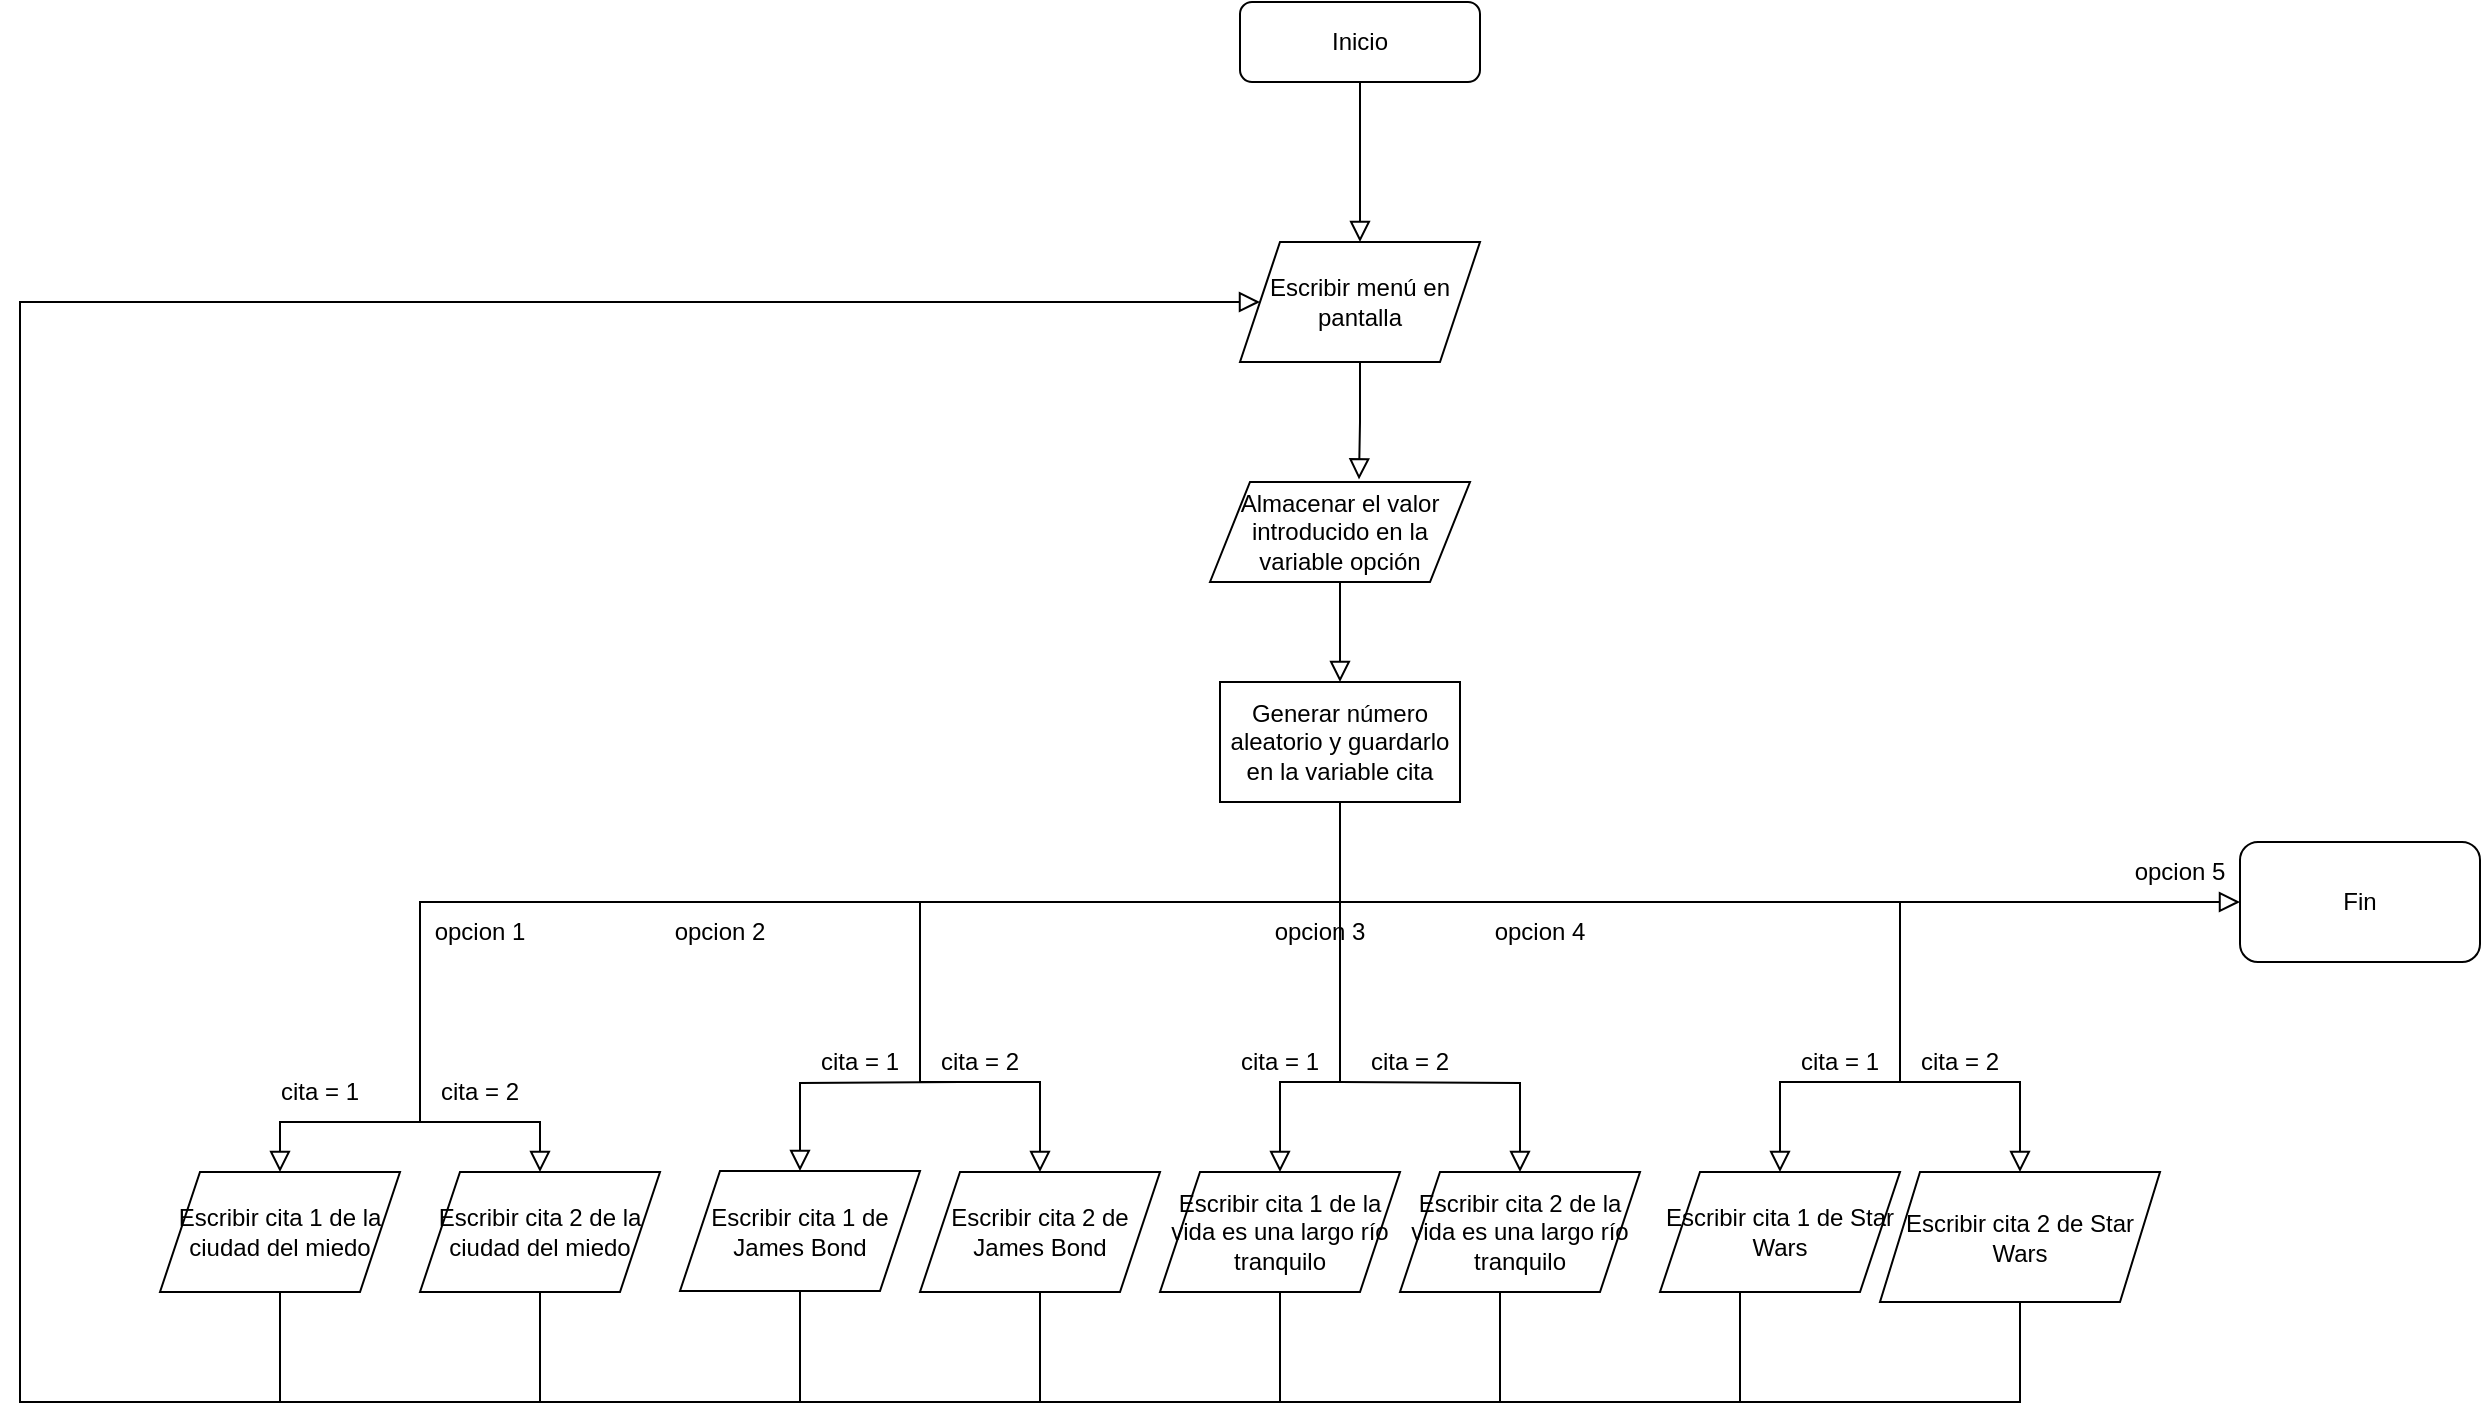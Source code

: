 <mxfile version="16.6.4" type="github">
  <diagram id="C5RBs43oDa-KdzZeNtuy" name="Page-1">
    <mxGraphModel dx="2702" dy="803" grid="1" gridSize="10" guides="1" tooltips="1" connect="1" arrows="1" fold="1" page="1" pageScale="1" pageWidth="827" pageHeight="1169" math="0" shadow="0">
      <root>
        <mxCell id="WIyWlLk6GJQsqaUBKTNV-0" />
        <mxCell id="WIyWlLk6GJQsqaUBKTNV-1" parent="WIyWlLk6GJQsqaUBKTNV-0" />
        <mxCell id="OXYkQmJ8rUCcS9eOt5Q5-0" value="" style="rounded=0;html=1;jettySize=auto;orthogonalLoop=1;fontSize=11;endArrow=block;endFill=0;endSize=8;strokeWidth=1;shadow=0;labelBackgroundColor=none;edgeStyle=orthogonalEdgeStyle;entryX=0.5;entryY=0;entryDx=0;entryDy=0;" edge="1" parent="WIyWlLk6GJQsqaUBKTNV-1" source="OXYkQmJ8rUCcS9eOt5Q5-1" target="OXYkQmJ8rUCcS9eOt5Q5-2">
          <mxGeometry relative="1" as="geometry">
            <mxPoint x="220" y="170" as="targetPoint" />
            <Array as="points" />
          </mxGeometry>
        </mxCell>
        <mxCell id="OXYkQmJ8rUCcS9eOt5Q5-1" value="Inicio" style="rounded=1;whiteSpace=wrap;html=1;fontSize=12;glass=0;strokeWidth=1;shadow=0;" vertex="1" parent="WIyWlLk6GJQsqaUBKTNV-1">
          <mxGeometry x="530" width="120" height="40" as="geometry" />
        </mxCell>
        <mxCell id="OXYkQmJ8rUCcS9eOt5Q5-2" value="Escribir menú en pantalla" style="shape=parallelogram;perimeter=parallelogramPerimeter;whiteSpace=wrap;html=1;fixedSize=1;" vertex="1" parent="WIyWlLk6GJQsqaUBKTNV-1">
          <mxGeometry x="530" y="120" width="120" height="60" as="geometry" />
        </mxCell>
        <mxCell id="OXYkQmJ8rUCcS9eOt5Q5-5" value="" style="rounded=0;html=1;jettySize=auto;orthogonalLoop=1;fontSize=11;endArrow=block;endFill=0;endSize=8;strokeWidth=1;shadow=0;labelBackgroundColor=none;edgeStyle=orthogonalEdgeStyle;" edge="1" parent="WIyWlLk6GJQsqaUBKTNV-1" target="OXYkQmJ8rUCcS9eOt5Q5-6">
          <mxGeometry relative="1" as="geometry">
            <mxPoint x="610" y="450" as="sourcePoint" />
            <mxPoint x="130" y="340" as="targetPoint" />
            <Array as="points">
              <mxPoint x="430" y="450" />
              <mxPoint x="120" y="450" />
              <mxPoint x="120" y="560" />
              <mxPoint x="60" y="560" />
            </Array>
          </mxGeometry>
        </mxCell>
        <mxCell id="OXYkQmJ8rUCcS9eOt5Q5-6" value="Escribir cita 1 de la ciudad del miedo" style="shape=parallelogram;perimeter=parallelogramPerimeter;whiteSpace=wrap;html=1;fixedSize=1;" vertex="1" parent="WIyWlLk6GJQsqaUBKTNV-1">
          <mxGeometry x="-10" y="585" width="120" height="60" as="geometry" />
        </mxCell>
        <mxCell id="OXYkQmJ8rUCcS9eOt5Q5-7" value="Escribir cita 1 de James Bond" style="shape=parallelogram;perimeter=parallelogramPerimeter;whiteSpace=wrap;html=1;fixedSize=1;" vertex="1" parent="WIyWlLk6GJQsqaUBKTNV-1">
          <mxGeometry x="250" y="584.5" width="120" height="60" as="geometry" />
        </mxCell>
        <mxCell id="OXYkQmJ8rUCcS9eOt5Q5-8" value="Escribir cita 1 de Star Wars" style="shape=parallelogram;perimeter=parallelogramPerimeter;whiteSpace=wrap;html=1;fixedSize=1;" vertex="1" parent="WIyWlLk6GJQsqaUBKTNV-1">
          <mxGeometry x="740" y="585" width="120" height="60" as="geometry" />
        </mxCell>
        <mxCell id="OXYkQmJ8rUCcS9eOt5Q5-9" value="Fin" style="rounded=1;whiteSpace=wrap;html=1;" vertex="1" parent="WIyWlLk6GJQsqaUBKTNV-1">
          <mxGeometry x="1030" y="420" width="120" height="60" as="geometry" />
        </mxCell>
        <mxCell id="OXYkQmJ8rUCcS9eOt5Q5-11" value="" style="rounded=0;html=1;jettySize=auto;orthogonalLoop=1;fontSize=11;endArrow=block;endFill=0;endSize=8;strokeWidth=1;shadow=0;labelBackgroundColor=none;edgeStyle=orthogonalEdgeStyle;entryX=0.5;entryY=0;entryDx=0;entryDy=0;exitX=0.75;exitY=0;exitDx=0;exitDy=0;" edge="1" parent="WIyWlLk6GJQsqaUBKTNV-1" source="OXYkQmJ8rUCcS9eOt5Q5-21" target="OXYkQmJ8rUCcS9eOt5Q5-8">
          <mxGeometry relative="1" as="geometry">
            <mxPoint x="380" y="410" as="sourcePoint" />
            <mxPoint x="380" y="340" as="targetPoint" />
            <Array as="points">
              <mxPoint x="860" y="450" />
              <mxPoint x="860" y="540" />
              <mxPoint x="800" y="540" />
            </Array>
          </mxGeometry>
        </mxCell>
        <mxCell id="OXYkQmJ8rUCcS9eOt5Q5-16" value="Escribir cita 1 de la vida es una largo río tranquilo" style="shape=parallelogram;perimeter=parallelogramPerimeter;whiteSpace=wrap;html=1;fixedSize=1;" vertex="1" parent="WIyWlLk6GJQsqaUBKTNV-1">
          <mxGeometry x="490" y="585" width="120" height="60" as="geometry" />
        </mxCell>
        <mxCell id="OXYkQmJ8rUCcS9eOt5Q5-19" value="opcion 1" style="text;html=1;strokeColor=none;fillColor=none;align=center;verticalAlign=middle;whiteSpace=wrap;rounded=0;" vertex="1" parent="WIyWlLk6GJQsqaUBKTNV-1">
          <mxGeometry x="120" y="450" width="60" height="30" as="geometry" />
        </mxCell>
        <mxCell id="OXYkQmJ8rUCcS9eOt5Q5-20" value="opcion 2" style="text;html=1;strokeColor=none;fillColor=none;align=center;verticalAlign=middle;whiteSpace=wrap;rounded=0;" vertex="1" parent="WIyWlLk6GJQsqaUBKTNV-1">
          <mxGeometry x="240" y="450" width="60" height="30" as="geometry" />
        </mxCell>
        <mxCell id="OXYkQmJ8rUCcS9eOt5Q5-21" value="opcion 3" style="text;html=1;strokeColor=none;fillColor=none;align=center;verticalAlign=middle;whiteSpace=wrap;rounded=0;" vertex="1" parent="WIyWlLk6GJQsqaUBKTNV-1">
          <mxGeometry x="540" y="450" width="60" height="30" as="geometry" />
        </mxCell>
        <mxCell id="OXYkQmJ8rUCcS9eOt5Q5-22" value="opcion 4" style="text;html=1;strokeColor=none;fillColor=none;align=center;verticalAlign=middle;whiteSpace=wrap;rounded=0;" vertex="1" parent="WIyWlLk6GJQsqaUBKTNV-1">
          <mxGeometry x="650" y="450" width="60" height="30" as="geometry" />
        </mxCell>
        <mxCell id="OXYkQmJ8rUCcS9eOt5Q5-23" value="opcion 5" style="text;html=1;strokeColor=none;fillColor=none;align=center;verticalAlign=middle;whiteSpace=wrap;rounded=0;" vertex="1" parent="WIyWlLk6GJQsqaUBKTNV-1">
          <mxGeometry x="970" y="420" width="60" height="30" as="geometry" />
        </mxCell>
        <mxCell id="OXYkQmJ8rUCcS9eOt5Q5-25" value="Generar número aleatorio y guardarlo en la variable cita" style="rounded=0;whiteSpace=wrap;html=1;" vertex="1" parent="WIyWlLk6GJQsqaUBKTNV-1">
          <mxGeometry x="520" y="340" width="120" height="60" as="geometry" />
        </mxCell>
        <mxCell id="OXYkQmJ8rUCcS9eOt5Q5-26" value="" style="rounded=0;html=1;jettySize=auto;orthogonalLoop=1;fontSize=11;endArrow=block;endFill=0;endSize=8;strokeWidth=1;shadow=0;labelBackgroundColor=none;edgeStyle=orthogonalEdgeStyle;entryX=0.5;entryY=0;entryDx=0;entryDy=0;" edge="1" parent="WIyWlLk6GJQsqaUBKTNV-1" target="OXYkQmJ8rUCcS9eOt5Q5-31">
          <mxGeometry relative="1" as="geometry">
            <mxPoint x="380" y="410" as="targetPoint" />
            <Array as="points">
              <mxPoint x="120" y="560" />
              <mxPoint x="180" y="560" />
            </Array>
            <mxPoint x="120" y="510" as="sourcePoint" />
          </mxGeometry>
        </mxCell>
        <mxCell id="OXYkQmJ8rUCcS9eOt5Q5-3" value="Almacenar el valor introducido en la variable opción" style="shape=parallelogram;perimeter=parallelogramPerimeter;whiteSpace=wrap;html=1;fixedSize=1;" vertex="1" parent="WIyWlLk6GJQsqaUBKTNV-1">
          <mxGeometry x="515" y="240" width="130" height="50" as="geometry" />
        </mxCell>
        <mxCell id="OXYkQmJ8rUCcS9eOt5Q5-28" value="" style="rounded=0;html=1;jettySize=auto;orthogonalLoop=1;fontSize=11;endArrow=block;endFill=0;endSize=8;strokeWidth=1;shadow=0;labelBackgroundColor=none;edgeStyle=orthogonalEdgeStyle;entryX=0.573;entryY=-0.026;entryDx=0;entryDy=0;entryPerimeter=0;exitX=0.5;exitY=1;exitDx=0;exitDy=0;" edge="1" parent="WIyWlLk6GJQsqaUBKTNV-1" source="OXYkQmJ8rUCcS9eOt5Q5-2" target="OXYkQmJ8rUCcS9eOt5Q5-3">
          <mxGeometry relative="1" as="geometry">
            <mxPoint x="400" y="190" as="targetPoint" />
            <Array as="points" />
            <mxPoint x="400" y="140" as="sourcePoint" />
          </mxGeometry>
        </mxCell>
        <mxCell id="OXYkQmJ8rUCcS9eOt5Q5-29" value="" style="rounded=0;html=1;jettySize=auto;orthogonalLoop=1;fontSize=11;endArrow=block;endFill=0;endSize=8;strokeWidth=1;shadow=0;labelBackgroundColor=none;edgeStyle=orthogonalEdgeStyle;entryX=0.5;entryY=0;entryDx=0;entryDy=0;exitX=0.5;exitY=1;exitDx=0;exitDy=0;" edge="1" parent="WIyWlLk6GJQsqaUBKTNV-1" source="OXYkQmJ8rUCcS9eOt5Q5-3" target="OXYkQmJ8rUCcS9eOt5Q5-25">
          <mxGeometry relative="1" as="geometry">
            <mxPoint x="410" y="200" as="targetPoint" />
            <Array as="points" />
            <mxPoint x="380" y="310" as="sourcePoint" />
          </mxGeometry>
        </mxCell>
        <mxCell id="OXYkQmJ8rUCcS9eOt5Q5-31" value="Escribir cita 2 de la ciudad del miedo" style="shape=parallelogram;perimeter=parallelogramPerimeter;whiteSpace=wrap;html=1;fixedSize=1;" vertex="1" parent="WIyWlLk6GJQsqaUBKTNV-1">
          <mxGeometry x="120" y="585" width="120" height="60" as="geometry" />
        </mxCell>
        <mxCell id="OXYkQmJ8rUCcS9eOt5Q5-33" value="" style="rounded=0;html=1;jettySize=auto;orthogonalLoop=1;fontSize=11;endArrow=block;endFill=0;endSize=8;strokeWidth=1;shadow=0;labelBackgroundColor=none;edgeStyle=orthogonalEdgeStyle;exitX=0.5;exitY=1;exitDx=0;exitDy=0;entryX=0.5;entryY=0;entryDx=0;entryDy=0;" edge="1" parent="WIyWlLk6GJQsqaUBKTNV-1" source="OXYkQmJ8rUCcS9eOt5Q5-25" target="OXYkQmJ8rUCcS9eOt5Q5-16">
          <mxGeometry relative="1" as="geometry">
            <mxPoint x="480" y="500" as="targetPoint" />
            <Array as="points">
              <mxPoint x="580" y="540" />
              <mxPoint x="550" y="540" />
            </Array>
            <mxPoint x="780" y="280" as="sourcePoint" />
          </mxGeometry>
        </mxCell>
        <mxCell id="OXYkQmJ8rUCcS9eOt5Q5-34" value="cita = 1" style="text;html=1;strokeColor=none;fillColor=none;align=center;verticalAlign=middle;whiteSpace=wrap;rounded=0;" vertex="1" parent="WIyWlLk6GJQsqaUBKTNV-1">
          <mxGeometry x="40" y="530" width="60" height="30" as="geometry" />
        </mxCell>
        <mxCell id="OXYkQmJ8rUCcS9eOt5Q5-35" value="cita = 2" style="text;html=1;strokeColor=none;fillColor=none;align=center;verticalAlign=middle;whiteSpace=wrap;rounded=0;" vertex="1" parent="WIyWlLk6GJQsqaUBKTNV-1">
          <mxGeometry x="120" y="530" width="60" height="30" as="geometry" />
        </mxCell>
        <mxCell id="OXYkQmJ8rUCcS9eOt5Q5-36" value="&lt;span&gt;Escribir cita 2 de la vida es una largo río tranquilo&lt;/span&gt;" style="shape=parallelogram;perimeter=parallelogramPerimeter;whiteSpace=wrap;html=1;fixedSize=1;" vertex="1" parent="WIyWlLk6GJQsqaUBKTNV-1">
          <mxGeometry x="610" y="585" width="120" height="60" as="geometry" />
        </mxCell>
        <mxCell id="OXYkQmJ8rUCcS9eOt5Q5-37" value="Escribir cita 2 de James Bond" style="shape=parallelogram;perimeter=parallelogramPerimeter;whiteSpace=wrap;html=1;fixedSize=1;" vertex="1" parent="WIyWlLk6GJQsqaUBKTNV-1">
          <mxGeometry x="370" y="585" width="120" height="60" as="geometry" />
        </mxCell>
        <mxCell id="OXYkQmJ8rUCcS9eOt5Q5-38" value="cita = 1" style="text;html=1;strokeColor=none;fillColor=none;align=center;verticalAlign=middle;whiteSpace=wrap;rounded=0;" vertex="1" parent="WIyWlLk6GJQsqaUBKTNV-1">
          <mxGeometry x="310" y="515" width="60" height="30" as="geometry" />
        </mxCell>
        <mxCell id="OXYkQmJ8rUCcS9eOt5Q5-39" value="cita = 2" style="text;html=1;strokeColor=none;fillColor=none;align=center;verticalAlign=middle;whiteSpace=wrap;rounded=0;" vertex="1" parent="WIyWlLk6GJQsqaUBKTNV-1">
          <mxGeometry x="370" y="515" width="60" height="30" as="geometry" />
        </mxCell>
        <mxCell id="OXYkQmJ8rUCcS9eOt5Q5-40" value="" style="rounded=0;html=1;jettySize=auto;orthogonalLoop=1;fontSize=11;endArrow=block;endFill=0;endSize=8;strokeWidth=1;shadow=0;labelBackgroundColor=none;edgeStyle=orthogonalEdgeStyle;entryX=0.5;entryY=0;entryDx=0;entryDy=0;" edge="1" parent="WIyWlLk6GJQsqaUBKTNV-1" target="OXYkQmJ8rUCcS9eOt5Q5-37">
          <mxGeometry relative="1" as="geometry">
            <mxPoint x="409" y="390" as="targetPoint" />
            <Array as="points">
              <mxPoint x="370" y="450" />
              <mxPoint x="370" y="540" />
              <mxPoint x="430" y="540" />
            </Array>
            <mxPoint x="390" y="450" as="sourcePoint" />
          </mxGeometry>
        </mxCell>
        <mxCell id="OXYkQmJ8rUCcS9eOt5Q5-41" value="Escribir cita 2 de Star Wars" style="shape=parallelogram;perimeter=parallelogramPerimeter;whiteSpace=wrap;html=1;fixedSize=1;" vertex="1" parent="WIyWlLk6GJQsqaUBKTNV-1">
          <mxGeometry x="850" y="585" width="140" height="65" as="geometry" />
        </mxCell>
        <mxCell id="OXYkQmJ8rUCcS9eOt5Q5-42" value="" style="rounded=0;html=1;jettySize=auto;orthogonalLoop=1;fontSize=11;endArrow=block;endFill=0;endSize=8;strokeWidth=1;shadow=0;labelBackgroundColor=none;edgeStyle=orthogonalEdgeStyle;entryX=0.5;entryY=0;entryDx=0;entryDy=0;" edge="1" parent="WIyWlLk6GJQsqaUBKTNV-1" target="OXYkQmJ8rUCcS9eOt5Q5-36">
          <mxGeometry relative="1" as="geometry">
            <mxPoint x="755" y="560" as="targetPoint" />
            <Array as="points" />
            <mxPoint x="580" y="540" as="sourcePoint" />
          </mxGeometry>
        </mxCell>
        <mxCell id="OXYkQmJ8rUCcS9eOt5Q5-43" value="" style="rounded=0;html=1;jettySize=auto;orthogonalLoop=1;fontSize=11;endArrow=block;endFill=0;endSize=8;strokeWidth=1;shadow=0;labelBackgroundColor=none;edgeStyle=orthogonalEdgeStyle;entryX=0.5;entryY=0;entryDx=0;entryDy=0;" edge="1" parent="WIyWlLk6GJQsqaUBKTNV-1" target="OXYkQmJ8rUCcS9eOt5Q5-41">
          <mxGeometry relative="1" as="geometry">
            <mxPoint x="1055" y="570" as="targetPoint" />
            <Array as="points">
              <mxPoint x="920" y="540" />
            </Array>
            <mxPoint x="830" y="540" as="sourcePoint" />
          </mxGeometry>
        </mxCell>
        <mxCell id="OXYkQmJ8rUCcS9eOt5Q5-44" value="" style="rounded=0;html=1;jettySize=auto;orthogonalLoop=1;fontSize=11;endArrow=block;endFill=0;endSize=8;strokeWidth=1;shadow=0;labelBackgroundColor=none;edgeStyle=orthogonalEdgeStyle;entryX=0.5;entryY=0;entryDx=0;entryDy=0;" edge="1" parent="WIyWlLk6GJQsqaUBKTNV-1" target="OXYkQmJ8rUCcS9eOt5Q5-7">
          <mxGeometry relative="1" as="geometry">
            <mxPoint x="335" y="360" as="targetPoint" />
            <Array as="points" />
            <mxPoint x="390" y="540" as="sourcePoint" />
          </mxGeometry>
        </mxCell>
        <mxCell id="OXYkQmJ8rUCcS9eOt5Q5-45" value="" style="rounded=0;html=1;jettySize=auto;orthogonalLoop=1;fontSize=11;endArrow=block;endFill=0;endSize=8;strokeWidth=1;shadow=0;labelBackgroundColor=none;edgeStyle=orthogonalEdgeStyle;entryX=1;entryY=1;entryDx=0;entryDy=0;" edge="1" parent="WIyWlLk6GJQsqaUBKTNV-1" target="OXYkQmJ8rUCcS9eOt5Q5-23">
          <mxGeometry relative="1" as="geometry">
            <mxPoint x="995" y="370" as="targetPoint" />
            <Array as="points">
              <mxPoint x="960" y="450" />
              <mxPoint x="960" y="450" />
            </Array>
            <mxPoint x="800" y="450" as="sourcePoint" />
          </mxGeometry>
        </mxCell>
        <mxCell id="OXYkQmJ8rUCcS9eOt5Q5-47" value="cita = 1" style="text;html=1;strokeColor=none;fillColor=none;align=center;verticalAlign=middle;whiteSpace=wrap;rounded=0;" vertex="1" parent="WIyWlLk6GJQsqaUBKTNV-1">
          <mxGeometry x="520" y="515" width="60" height="30" as="geometry" />
        </mxCell>
        <mxCell id="OXYkQmJ8rUCcS9eOt5Q5-48" value="cita = 2" style="text;html=1;strokeColor=none;fillColor=none;align=center;verticalAlign=middle;whiteSpace=wrap;rounded=0;" vertex="1" parent="WIyWlLk6GJQsqaUBKTNV-1">
          <mxGeometry x="585" y="515" width="60" height="30" as="geometry" />
        </mxCell>
        <mxCell id="OXYkQmJ8rUCcS9eOt5Q5-49" value="cita = 2" style="text;html=1;strokeColor=none;fillColor=none;align=center;verticalAlign=middle;whiteSpace=wrap;rounded=0;" vertex="1" parent="WIyWlLk6GJQsqaUBKTNV-1">
          <mxGeometry x="860" y="515" width="60" height="30" as="geometry" />
        </mxCell>
        <mxCell id="OXYkQmJ8rUCcS9eOt5Q5-50" value="cita = 1" style="text;html=1;strokeColor=none;fillColor=none;align=center;verticalAlign=middle;whiteSpace=wrap;rounded=0;" vertex="1" parent="WIyWlLk6GJQsqaUBKTNV-1">
          <mxGeometry x="800" y="515" width="60" height="30" as="geometry" />
        </mxCell>
        <mxCell id="OXYkQmJ8rUCcS9eOt5Q5-51" value="" style="rounded=0;html=1;jettySize=auto;orthogonalLoop=1;fontSize=11;endArrow=block;endFill=0;endSize=8;strokeWidth=1;shadow=0;labelBackgroundColor=none;edgeStyle=orthogonalEdgeStyle;entryX=0;entryY=0.5;entryDx=0;entryDy=0;exitX=0.5;exitY=1;exitDx=0;exitDy=0;" edge="1" parent="WIyWlLk6GJQsqaUBKTNV-1" source="OXYkQmJ8rUCcS9eOt5Q5-6" target="OXYkQmJ8rUCcS9eOt5Q5-2">
          <mxGeometry relative="1" as="geometry">
            <mxPoint x="300" y="200" as="targetPoint" />
            <Array as="points">
              <mxPoint x="50" y="700" />
              <mxPoint x="-80" y="700" />
              <mxPoint x="-80" y="150" />
            </Array>
            <mxPoint x="30" y="720" as="sourcePoint" />
          </mxGeometry>
        </mxCell>
        <mxCell id="OXYkQmJ8rUCcS9eOt5Q5-61" value="" style="endArrow=none;html=1;rounded=0;entryX=0.5;entryY=1;entryDx=0;entryDy=0;" edge="1" parent="WIyWlLk6GJQsqaUBKTNV-1" target="OXYkQmJ8rUCcS9eOt5Q5-41">
          <mxGeometry width="50" height="50" relative="1" as="geometry">
            <mxPoint x="180" y="700" as="sourcePoint" />
            <mxPoint x="890" y="700" as="targetPoint" />
            <Array as="points">
              <mxPoint x="920" y="700" />
            </Array>
          </mxGeometry>
        </mxCell>
        <mxCell id="OXYkQmJ8rUCcS9eOt5Q5-62" value="" style="endArrow=none;html=1;rounded=0;entryX=0.5;entryY=1;entryDx=0;entryDy=0;" edge="1" parent="WIyWlLk6GJQsqaUBKTNV-1" target="OXYkQmJ8rUCcS9eOt5Q5-7">
          <mxGeometry width="50" height="50" relative="1" as="geometry">
            <mxPoint x="310" y="700" as="sourcePoint" />
            <mxPoint x="290" y="740" as="targetPoint" />
          </mxGeometry>
        </mxCell>
        <mxCell id="OXYkQmJ8rUCcS9eOt5Q5-63" value="" style="endArrow=none;html=1;rounded=0;entryX=0.5;entryY=1;entryDx=0;entryDy=0;" edge="1" parent="WIyWlLk6GJQsqaUBKTNV-1" target="OXYkQmJ8rUCcS9eOt5Q5-37">
          <mxGeometry width="50" height="50" relative="1" as="geometry">
            <mxPoint x="430" y="700" as="sourcePoint" />
            <mxPoint x="430" y="750" as="targetPoint" />
          </mxGeometry>
        </mxCell>
        <mxCell id="OXYkQmJ8rUCcS9eOt5Q5-64" value="" style="endArrow=none;html=1;rounded=0;exitX=0.5;exitY=1;exitDx=0;exitDy=0;" edge="1" parent="WIyWlLk6GJQsqaUBKTNV-1" source="OXYkQmJ8rUCcS9eOt5Q5-31">
          <mxGeometry width="50" height="50" relative="1" as="geometry">
            <mxPoint x="580" y="420" as="sourcePoint" />
            <mxPoint x="180" y="700" as="targetPoint" />
          </mxGeometry>
        </mxCell>
        <mxCell id="OXYkQmJ8rUCcS9eOt5Q5-65" value="" style="endArrow=none;html=1;rounded=0;" edge="1" parent="WIyWlLk6GJQsqaUBKTNV-1">
          <mxGeometry width="50" height="50" relative="1" as="geometry">
            <mxPoint x="50" y="700" as="sourcePoint" />
            <mxPoint x="180" y="700" as="targetPoint" />
          </mxGeometry>
        </mxCell>
        <mxCell id="OXYkQmJ8rUCcS9eOt5Q5-66" value="" style="endArrow=none;html=1;rounded=0;entryX=0.5;entryY=1;entryDx=0;entryDy=0;" edge="1" parent="WIyWlLk6GJQsqaUBKTNV-1" target="OXYkQmJ8rUCcS9eOt5Q5-16">
          <mxGeometry width="50" height="50" relative="1" as="geometry">
            <mxPoint x="550" y="700" as="sourcePoint" />
            <mxPoint x="630" y="390" as="targetPoint" />
            <Array as="points">
              <mxPoint x="550" y="660" />
            </Array>
          </mxGeometry>
        </mxCell>
        <mxCell id="OXYkQmJ8rUCcS9eOt5Q5-67" value="" style="endArrow=none;html=1;rounded=0;" edge="1" parent="WIyWlLk6GJQsqaUBKTNV-1">
          <mxGeometry width="50" height="50" relative="1" as="geometry">
            <mxPoint x="660" y="700" as="sourcePoint" />
            <mxPoint x="660" y="644.5" as="targetPoint" />
          </mxGeometry>
        </mxCell>
        <mxCell id="OXYkQmJ8rUCcS9eOt5Q5-68" value="" style="endArrow=none;html=1;rounded=0;" edge="1" parent="WIyWlLk6GJQsqaUBKTNV-1">
          <mxGeometry width="50" height="50" relative="1" as="geometry">
            <mxPoint x="780" y="700" as="sourcePoint" />
            <mxPoint x="780" y="644.5" as="targetPoint" />
          </mxGeometry>
        </mxCell>
      </root>
    </mxGraphModel>
  </diagram>
</mxfile>
